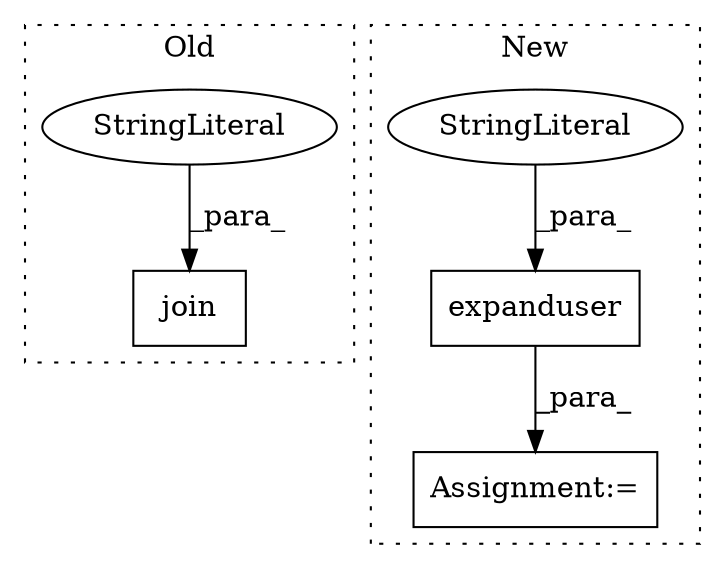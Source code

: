 digraph G {
subgraph cluster0 {
1 [label="join" a="32" s="2282,2309" l="5,1" shape="box"];
4 [label="StringLiteral" a="45" s="2303" l="6" shape="ellipse"];
label = "Old";
style="dotted";
}
subgraph cluster1 {
2 [label="expanduser" a="32" s="2585,2608" l="11,1" shape="box"];
3 [label="Assignment:=" a="7" s="2461" l="1" shape="box"];
5 [label="StringLiteral" a="45" s="2596" l="12" shape="ellipse"];
label = "New";
style="dotted";
}
2 -> 3 [label="_para_"];
4 -> 1 [label="_para_"];
5 -> 2 [label="_para_"];
}